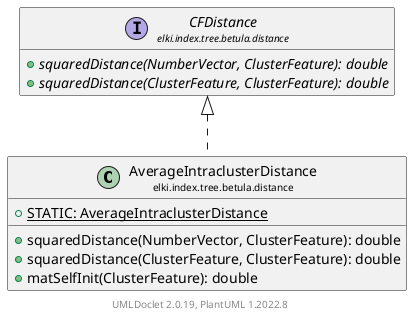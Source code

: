 @startuml
    remove .*\.(Instance|Par|Parameterizer|Factory)$
    set namespaceSeparator none
    hide empty fields
    hide empty methods

    class "<size:14>AverageIntraclusterDistance\n<size:10>elki.index.tree.betula.distance" as elki.index.tree.betula.distance.AverageIntraclusterDistance [[AverageIntraclusterDistance.html]] {
        {static} +STATIC: AverageIntraclusterDistance
        +squaredDistance(NumberVector, ClusterFeature): double
        +squaredDistance(ClusterFeature, ClusterFeature): double
        +matSelfInit(ClusterFeature): double
    }

    interface "<size:14>CFDistance\n<size:10>elki.index.tree.betula.distance" as elki.index.tree.betula.distance.CFDistance [[CFDistance.html]] {
        {abstract} +squaredDistance(NumberVector, ClusterFeature): double
        {abstract} +squaredDistance(ClusterFeature, ClusterFeature): double
    }
    class "<size:14>AverageIntraclusterDistance.Par\n<size:10>elki.index.tree.betula.distance" as elki.index.tree.betula.distance.AverageIntraclusterDistance.Par [[AverageIntraclusterDistance.Par.html]]

    elki.index.tree.betula.distance.CFDistance <|.. elki.index.tree.betula.distance.AverageIntraclusterDistance
    elki.index.tree.betula.distance.AverageIntraclusterDistance +-- elki.index.tree.betula.distance.AverageIntraclusterDistance.Par

    center footer UMLDoclet 2.0.19, PlantUML 1.2022.8
@enduml

